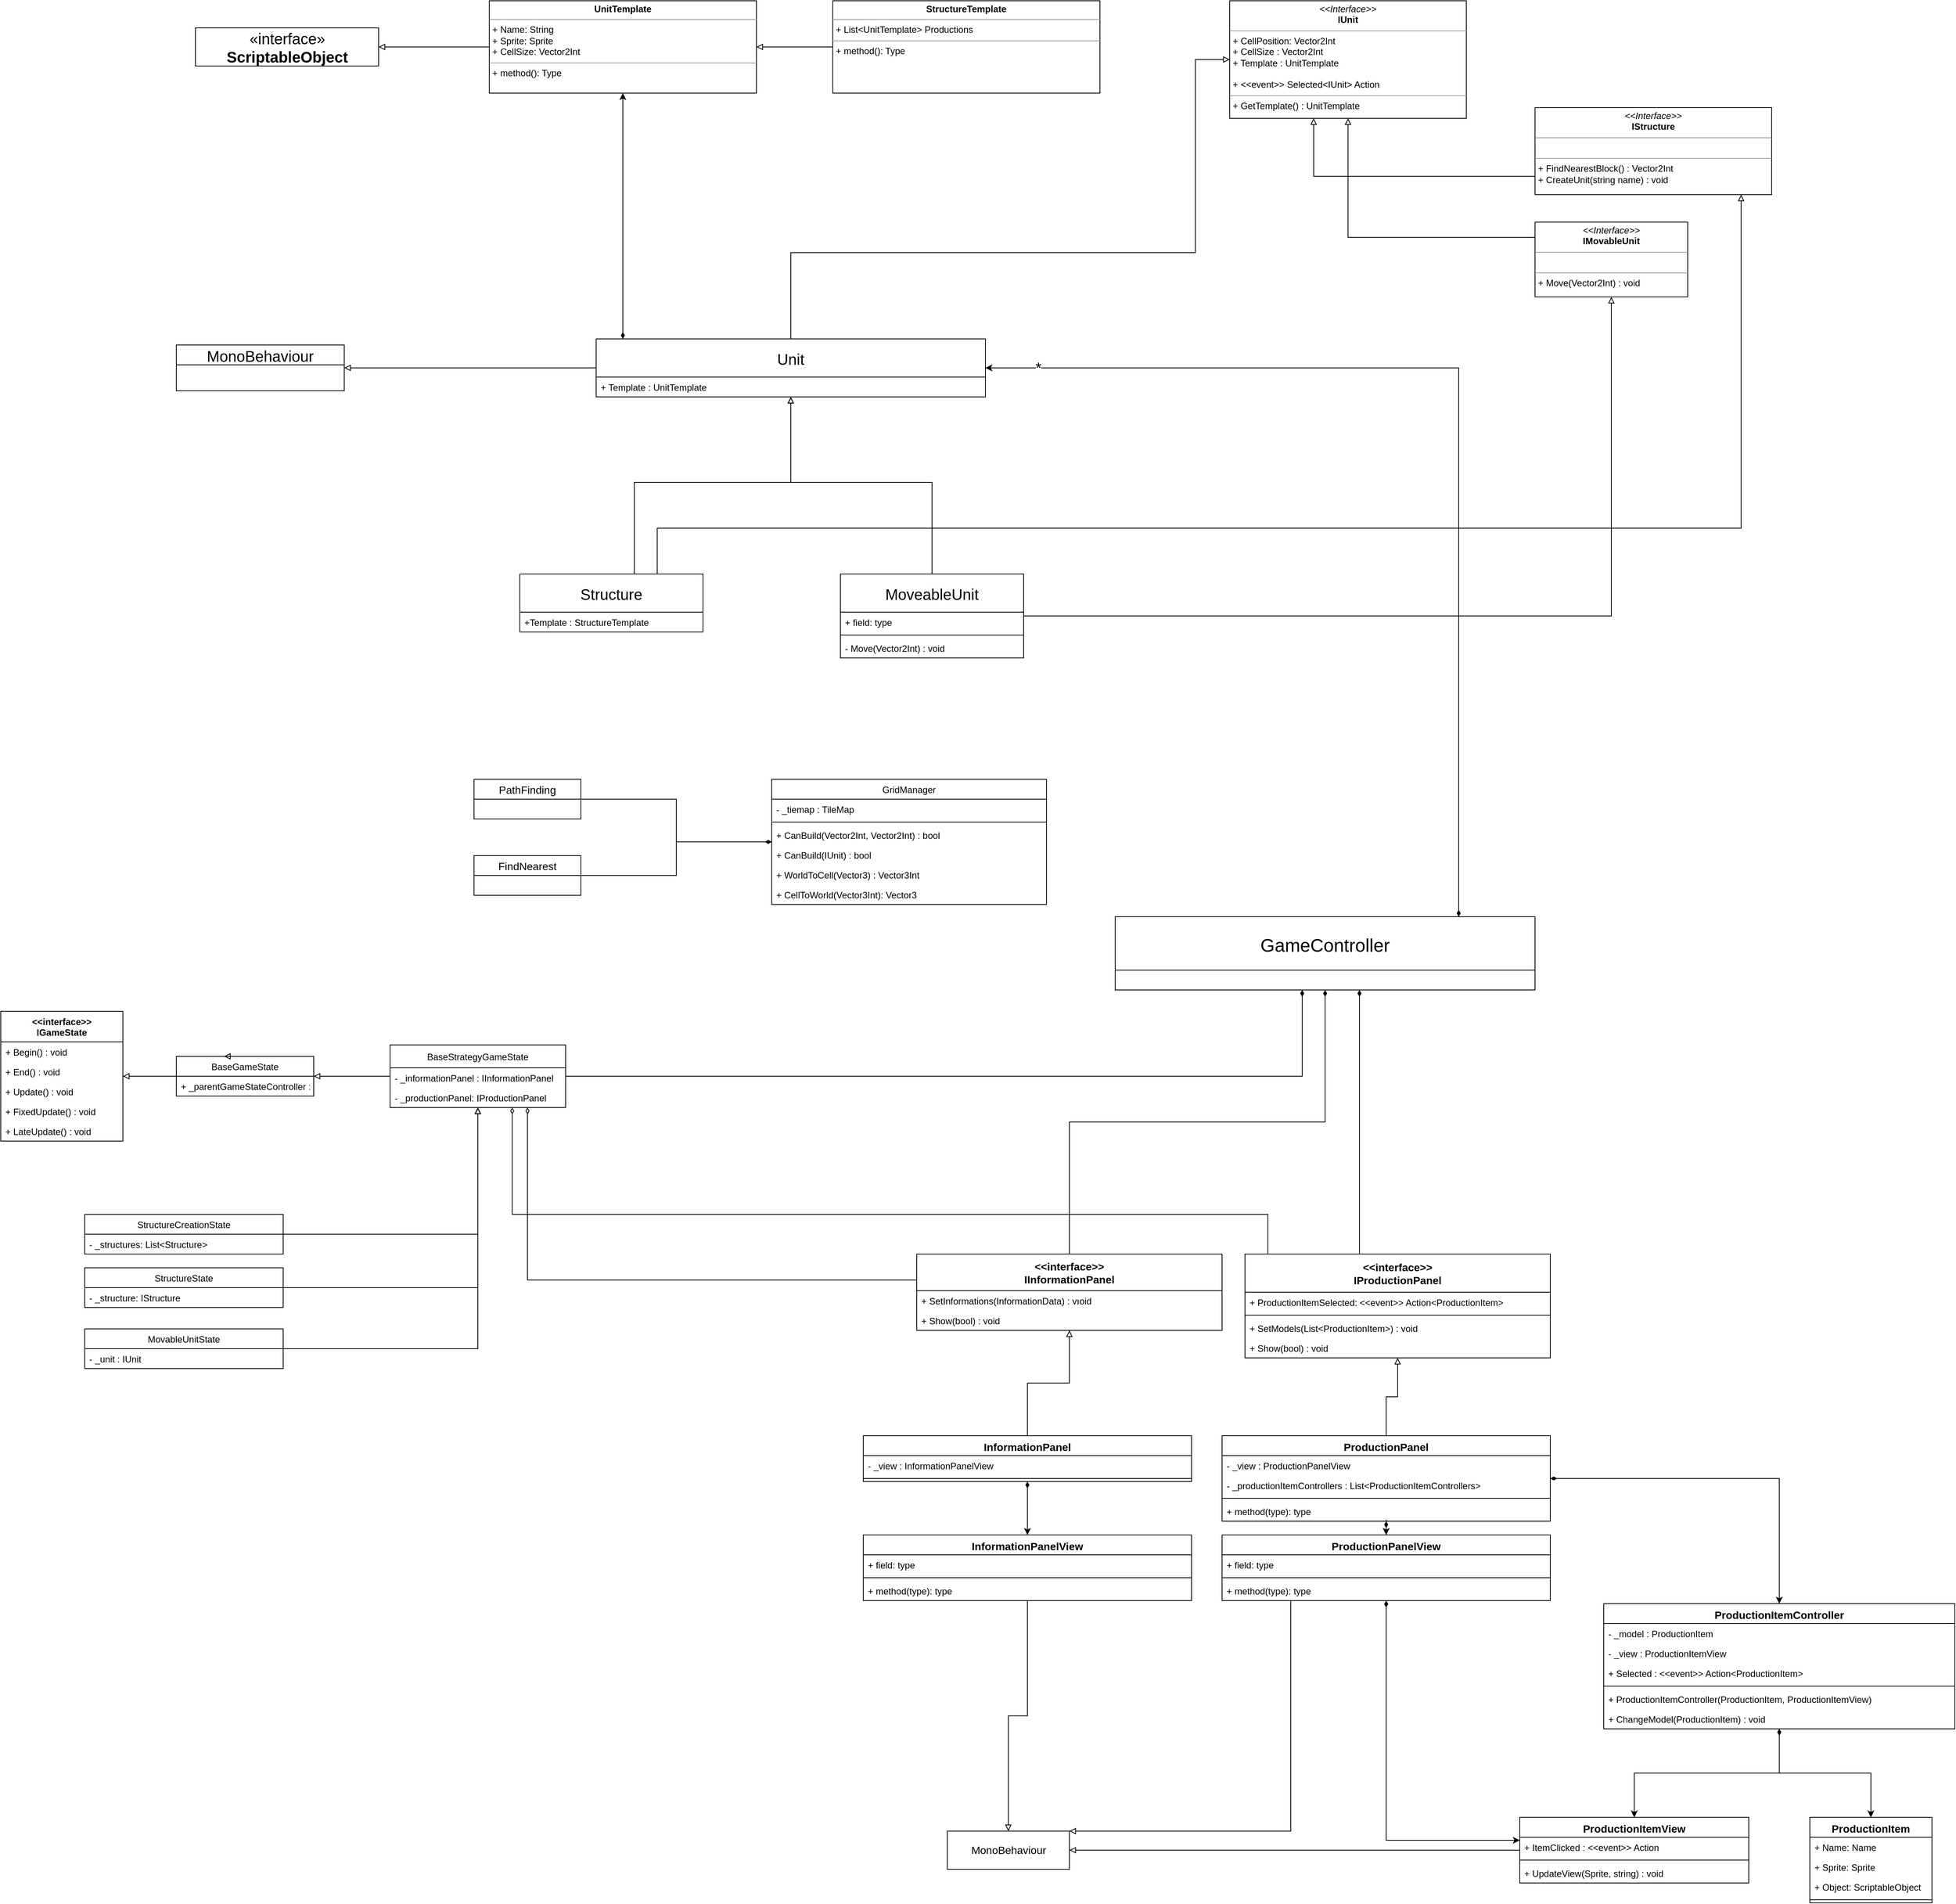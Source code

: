 <mxfile version="13.7.3" type="device"><diagram id="s1mRypGSwgQRfrhXish-" name="Page-1"><mxGraphModel dx="7110" dy="5210" grid="1" gridSize="10" guides="1" tooltips="1" connect="1" arrows="1" fold="1" page="1" pageScale="1" pageWidth="850" pageHeight="1100" math="0" shadow="0"><root><mxCell id="0"/><mxCell id="1" parent="0"/><mxCell id="xb46xOX4ThPAUKWSfI3h-79" style="edgeStyle=orthogonalEdgeStyle;rounded=0;orthogonalLoop=1;jettySize=auto;html=1;endArrow=none;endFill=0;startArrow=diamondThin;startFill=1;" parent="1" source="xb46xOX4ThPAUKWSfI3h-71" target="4BpsKmgE_bRHExJWMQhN-220" edge="1"><mxGeometry relative="1" as="geometry"><mxPoint x="1185" y="438" as="targetPoint"/></mxGeometry></mxCell><mxCell id="4BpsKmgE_bRHExJWMQhN-9" style="edgeStyle=orthogonalEdgeStyle;rounded=0;orthogonalLoop=1;jettySize=auto;html=1;endArrow=block;endFill=0;" edge="1" parent="1" source="4BpsKmgE_bRHExJWMQhN-1" target="4BpsKmgE_bRHExJWMQhN-5"><mxGeometry relative="1" as="geometry"/></mxCell><mxCell id="4BpsKmgE_bRHExJWMQhN-19" style="edgeStyle=orthogonalEdgeStyle;rounded=0;orthogonalLoop=1;jettySize=auto;html=1;endArrow=block;endFill=0;" edge="1" parent="1" source="4BpsKmgE_bRHExJWMQhN-5" target="4BpsKmgE_bRHExJWMQhN-11"><mxGeometry relative="1" as="geometry"/></mxCell><mxCell id="4BpsKmgE_bRHExJWMQhN-20" style="edgeStyle=orthogonalEdgeStyle;rounded=0;orthogonalLoop=1;jettySize=auto;html=1;exitX=0.5;exitY=0;exitDx=0;exitDy=0;entryX=0.347;entryY=0.01;entryDx=0;entryDy=0;entryPerimeter=0;endArrow=block;endFill=0;" edge="1" parent="1" source="4BpsKmgE_bRHExJWMQhN-5" target="4BpsKmgE_bRHExJWMQhN-5"><mxGeometry relative="1" as="geometry"/></mxCell><mxCell id="4BpsKmgE_bRHExJWMQhN-25" style="edgeStyle=orthogonalEdgeStyle;rounded=0;orthogonalLoop=1;jettySize=auto;html=1;endArrow=block;endFill=0;" edge="1" parent="1" source="4BpsKmgE_bRHExJWMQhN-21" target="4BpsKmgE_bRHExJWMQhN-1"><mxGeometry relative="1" as="geometry"/></mxCell><mxCell id="4BpsKmgE_bRHExJWMQhN-27" style="edgeStyle=orthogonalEdgeStyle;rounded=0;orthogonalLoop=1;jettySize=auto;html=1;endArrow=block;endFill=0;" edge="1" parent="1" source="4BpsKmgE_bRHExJWMQhN-26" target="4BpsKmgE_bRHExJWMQhN-1"><mxGeometry relative="1" as="geometry"/></mxCell><mxCell id="4BpsKmgE_bRHExJWMQhN-29" style="edgeStyle=orthogonalEdgeStyle;rounded=0;orthogonalLoop=1;jettySize=auto;html=1;endArrow=block;endFill=0;" edge="1" parent="1" source="4BpsKmgE_bRHExJWMQhN-28" target="4BpsKmgE_bRHExJWMQhN-1"><mxGeometry relative="1" as="geometry"/></mxCell><mxCell id="4BpsKmgE_bRHExJWMQhN-68" style="edgeStyle=orthogonalEdgeStyle;rounded=0;orthogonalLoop=1;jettySize=auto;html=1;startArrow=diamondThin;startFill=1;endArrow=classic;endFill=1;fontSize=20;strokeWidth=1;" edge="1" parent="1" source="4BpsKmgE_bRHExJWMQhN-64" target="4BpsKmgE_bRHExJWMQhN-98"><mxGeometry relative="1" as="geometry"><mxPoint x="2110" y="10" as="targetPoint"/><Array as="points"><mxPoint x="2110" y="-329"/></Array></mxGeometry></mxCell><mxCell id="4BpsKmgE_bRHExJWMQhN-74" value="*" style="edgeLabel;html=1;align=center;verticalAlign=middle;resizable=0;points=[];fontSize=20;" vertex="1" connectable="0" parent="4BpsKmgE_bRHExJWMQhN-68"><mxGeometry x="0.897" y="-1" relative="1" as="geometry"><mxPoint as="offset"/></mxGeometry></mxCell><mxCell id="4BpsKmgE_bRHExJWMQhN-72" style="edgeStyle=orthogonalEdgeStyle;rounded=0;orthogonalLoop=1;jettySize=auto;html=1;startArrow=diamondThin;startFill=1;endArrow=none;endFill=0;strokeWidth=1;fontSize=20;" edge="1" parent="1" source="4BpsKmgE_bRHExJWMQhN-64" target="4BpsKmgE_bRHExJWMQhN-1"><mxGeometry relative="1" as="geometry"><Array as="points"><mxPoint x="1905" y="599"/></Array></mxGeometry></mxCell><mxCell id="4BpsKmgE_bRHExJWMQhN-73" style="edgeStyle=orthogonalEdgeStyle;rounded=0;orthogonalLoop=1;jettySize=auto;html=1;startArrow=diamondThin;startFill=1;endArrow=none;endFill=0;strokeWidth=1;fontSize=20;" edge="1" parent="1" source="4BpsKmgE_bRHExJWMQhN-64" target="4BpsKmgE_bRHExJWMQhN-60"><mxGeometry relative="1" as="geometry"/></mxCell><mxCell id="4BpsKmgE_bRHExJWMQhN-106" style="edgeStyle=orthogonalEdgeStyle;rounded=0;orthogonalLoop=1;jettySize=auto;html=1;startArrow=none;startFill=0;endArrow=block;endFill=0;strokeColor=#000000;strokeWidth=1;fontSize=20;" edge="1" parent="1" source="4BpsKmgE_bRHExJWMQhN-98" target="4BpsKmgE_bRHExJWMQhN-102"><mxGeometry relative="1" as="geometry"/></mxCell><mxCell id="4BpsKmgE_bRHExJWMQhN-107" style="edgeStyle=orthogonalEdgeStyle;rounded=0;orthogonalLoop=1;jettySize=auto;html=1;startArrow=none;startFill=0;endArrow=block;endFill=0;strokeColor=#000000;strokeWidth=1;fontSize=20;" edge="1" parent="1" source="4BpsKmgE_bRHExJWMQhN-98" target="4BpsKmgE_bRHExJWMQhN-127"><mxGeometry relative="1" as="geometry"><Array as="points"><mxPoint x="1235" y="-480"/><mxPoint x="1765" y="-480"/></Array></mxGeometry></mxCell><mxCell id="4BpsKmgE_bRHExJWMQhN-147" style="edgeStyle=orthogonalEdgeStyle;rounded=0;orthogonalLoop=1;jettySize=auto;html=1;startArrow=diamondThin;startFill=1;endArrow=classic;endFill=1;strokeColor=#000000;strokeWidth=1;fontSize=20;" edge="1" parent="1" source="4BpsKmgE_bRHExJWMQhN-98" target="4BpsKmgE_bRHExJWMQhN-142"><mxGeometry relative="1" as="geometry"><Array as="points"><mxPoint x="1015" y="-469"/><mxPoint x="1015" y="-469"/></Array></mxGeometry></mxCell><mxCell id="4BpsKmgE_bRHExJWMQhN-110" style="edgeStyle=orthogonalEdgeStyle;rounded=0;orthogonalLoop=1;jettySize=auto;html=1;startArrow=none;startFill=0;endArrow=block;endFill=0;strokeColor=#000000;strokeWidth=1;fontSize=20;" edge="1" parent="1" source="4BpsKmgE_bRHExJWMQhN-108" target="4BpsKmgE_bRHExJWMQhN-98"><mxGeometry relative="1" as="geometry"><Array as="points"><mxPoint x="1030" y="-179"/><mxPoint x="1235" y="-179"/></Array></mxGeometry></mxCell><mxCell id="4BpsKmgE_bRHExJWMQhN-117" style="edgeStyle=orthogonalEdgeStyle;rounded=0;orthogonalLoop=1;jettySize=auto;html=1;startArrow=none;startFill=0;endArrow=block;endFill=0;strokeColor=#000000;strokeWidth=1;fontSize=20;" edge="1" parent="1" source="4BpsKmgE_bRHExJWMQhN-115" target="4BpsKmgE_bRHExJWMQhN-98"><mxGeometry relative="1" as="geometry"><mxPoint x="1490" y="-199" as="sourcePoint"/><Array as="points"><mxPoint x="1420" y="-179"/><mxPoint x="1235" y="-179"/></Array></mxGeometry></mxCell><mxCell id="4BpsKmgE_bRHExJWMQhN-156" style="edgeStyle=orthogonalEdgeStyle;rounded=0;orthogonalLoop=1;jettySize=auto;html=1;startArrow=none;startFill=0;endArrow=block;endFill=0;strokeColor=#000000;strokeWidth=1;fontSize=20;" edge="1" parent="1" source="4BpsKmgE_bRHExJWMQhN-108" target="4BpsKmgE_bRHExJWMQhN-154"><mxGeometry relative="1" as="geometry"><Array as="points"><mxPoint x="1060" y="-119"/><mxPoint x="2480" y="-119"/></Array></mxGeometry></mxCell><mxCell id="4BpsKmgE_bRHExJWMQhN-159" style="edgeStyle=orthogonalEdgeStyle;rounded=0;orthogonalLoop=1;jettySize=auto;html=1;startArrow=none;startFill=0;endArrow=block;endFill=0;strokeColor=#000000;strokeWidth=1;fontSize=20;" edge="1" parent="1" source="4BpsKmgE_bRHExJWMQhN-115" target="4BpsKmgE_bRHExJWMQhN-134"><mxGeometry relative="1" as="geometry"/></mxCell><mxCell id="4BpsKmgE_bRHExJWMQhN-127" value="&lt;p style=&quot;margin: 0px ; margin-top: 4px ; text-align: center&quot;&gt;&lt;i&gt;&amp;lt;&amp;lt;Interface&amp;gt;&amp;gt;&lt;/i&gt;&lt;br&gt;&lt;b&gt;IUnit&lt;/b&gt;&lt;/p&gt;&lt;hr size=&quot;1&quot;&gt;&lt;p style=&quot;margin: 0px ; margin-left: 4px&quot;&gt;+ CellPosition: Vector2Int&lt;br&gt;+ CellSize : Vector2Int&lt;/p&gt;&lt;p style=&quot;margin: 0px ; margin-left: 4px&quot;&gt;+ Template : UnitTemplate&lt;/p&gt;&lt;p style=&quot;margin: 0px ; margin-left: 4px&quot;&gt;&lt;br&gt;&lt;/p&gt;&lt;p style=&quot;margin: 0px ; margin-left: 4px&quot;&gt;+ &amp;lt;&amp;lt;event&amp;gt;&amp;gt; Selected&amp;lt;IUnit&amp;gt; Action&lt;/p&gt;&lt;hr size=&quot;1&quot;&gt;&lt;p style=&quot;margin: 0px ; margin-left: 4px&quot;&gt;+ GetTemplate() : UnitTemplate&lt;/p&gt;" style="verticalAlign=top;align=left;overflow=fill;fontSize=12;fontFamily=Helvetica;html=1;" vertex="1" parent="1"><mxGeometry x="1810" y="-810" width="310" height="154" as="geometry"/></mxCell><mxCell id="4BpsKmgE_bRHExJWMQhN-158" style="edgeStyle=orthogonalEdgeStyle;rounded=0;orthogonalLoop=1;jettySize=auto;html=1;startArrow=none;startFill=0;endArrow=block;endFill=0;strokeColor=#000000;strokeWidth=1;fontSize=20;" edge="1" parent="1" source="4BpsKmgE_bRHExJWMQhN-134" target="4BpsKmgE_bRHExJWMQhN-127"><mxGeometry relative="1" as="geometry"><Array as="points"><mxPoint x="2310" y="-500"/><mxPoint x="1965" y="-500"/></Array></mxGeometry></mxCell><mxCell id="4BpsKmgE_bRHExJWMQhN-134" value="&lt;p style=&quot;margin: 0px ; margin-top: 4px ; text-align: center&quot;&gt;&lt;i&gt;&amp;lt;&amp;lt;Interface&amp;gt;&amp;gt;&lt;/i&gt;&lt;br&gt;&lt;b&gt;IMovableUnit&lt;/b&gt;&lt;/p&gt;&lt;hr size=&quot;1&quot;&gt;&lt;p style=&quot;margin: 0px ; margin-left: 4px&quot;&gt;&lt;br&gt;&lt;/p&gt;&lt;hr size=&quot;1&quot;&gt;&lt;p style=&quot;margin: 0px ; margin-left: 4px&quot;&gt;+ Move(Vector2Int) : void&lt;/p&gt;" style="verticalAlign=top;align=left;overflow=fill;fontSize=12;fontFamily=Helvetica;html=1;" vertex="1" parent="1"><mxGeometry x="2210" y="-520" width="200" height="98" as="geometry"/></mxCell><mxCell id="4BpsKmgE_bRHExJWMQhN-144" style="edgeStyle=orthogonalEdgeStyle;rounded=0;orthogonalLoop=1;jettySize=auto;html=1;startArrow=none;startFill=0;endArrow=block;endFill=0;strokeColor=#000000;strokeWidth=1;fontSize=20;" edge="1" parent="1" source="4BpsKmgE_bRHExJWMQhN-142" target="4BpsKmgE_bRHExJWMQhN-143"><mxGeometry relative="1" as="geometry"/></mxCell><mxCell id="4BpsKmgE_bRHExJWMQhN-142" value="&lt;p style=&quot;margin: 0px ; margin-top: 4px ; text-align: center&quot;&gt;&lt;b&gt;UnitTemplate&lt;/b&gt;&lt;/p&gt;&lt;hr size=&quot;1&quot;&gt;&lt;p style=&quot;margin: 0px ; margin-left: 4px&quot;&gt;+ Name: String&lt;/p&gt;&lt;p style=&quot;margin: 0px ; margin-left: 4px&quot;&gt;+ Sprite: Sprite&lt;/p&gt;&lt;p style=&quot;margin: 0px ; margin-left: 4px&quot;&gt;+ CellSize: Vector2Int&lt;/p&gt;&lt;hr size=&quot;1&quot;&gt;&lt;p style=&quot;margin: 0px ; margin-left: 4px&quot;&gt;+ method(): Type&lt;/p&gt;" style="verticalAlign=top;align=left;overflow=fill;fontSize=12;fontFamily=Helvetica;html=1;" vertex="1" parent="1"><mxGeometry x="840" y="-810" width="350" height="121" as="geometry"/></mxCell><mxCell id="4BpsKmgE_bRHExJWMQhN-143" value="«interface»&lt;br&gt;&lt;b&gt;ScriptableObject&lt;/b&gt;" style="html=1;fontSize=20;" vertex="1" parent="1"><mxGeometry x="455" y="-774.5" width="240" height="50" as="geometry"/></mxCell><mxCell id="4BpsKmgE_bRHExJWMQhN-146" style="edgeStyle=orthogonalEdgeStyle;rounded=0;orthogonalLoop=1;jettySize=auto;html=1;startArrow=none;startFill=0;endArrow=block;endFill=0;strokeColor=#000000;strokeWidth=1;fontSize=20;" edge="1" parent="1" source="4BpsKmgE_bRHExJWMQhN-145" target="4BpsKmgE_bRHExJWMQhN-142"><mxGeometry relative="1" as="geometry"/></mxCell><mxCell id="4BpsKmgE_bRHExJWMQhN-145" value="&lt;p style=&quot;margin: 0px ; margin-top: 4px ; text-align: center&quot;&gt;&lt;b&gt;StructureTemplate&lt;/b&gt;&lt;/p&gt;&lt;hr size=&quot;1&quot;&gt;&lt;p style=&quot;margin: 0px ; margin-left: 4px&quot;&gt;+ List&amp;lt;UnitTemplate&amp;gt; Productions&lt;br&gt;&lt;/p&gt;&lt;hr size=&quot;1&quot;&gt;&lt;p style=&quot;margin: 0px ; margin-left: 4px&quot;&gt;+ method(): Type&lt;/p&gt;" style="verticalAlign=top;align=left;overflow=fill;fontSize=12;fontFamily=Helvetica;html=1;" vertex="1" parent="1"><mxGeometry x="1290" y="-810" width="350" height="121" as="geometry"/></mxCell><mxCell id="4BpsKmgE_bRHExJWMQhN-151" style="edgeStyle=orthogonalEdgeStyle;rounded=0;orthogonalLoop=1;jettySize=auto;html=1;startArrow=diamondThin;startFill=1;endArrow=none;endFill=0;strokeWidth=1;fontSize=20;" edge="1" parent="1" source="4BpsKmgE_bRHExJWMQhN-64" target="4BpsKmgE_bRHExJWMQhN-149"><mxGeometry relative="1" as="geometry"><mxPoint x="1945" y="496.0" as="sourcePoint"/><mxPoint x="1945" y="850" as="targetPoint"/><Array as="points"><mxPoint x="1980" y="600"/><mxPoint x="1980" y="600"/></Array></mxGeometry></mxCell><mxCell id="4BpsKmgE_bRHExJWMQhN-152" style="edgeStyle=orthogonalEdgeStyle;rounded=0;orthogonalLoop=1;jettySize=auto;html=1;startArrow=diamondThin;startFill=0;endArrow=none;endFill=0;strokeWidth=1;fontSize=20;" edge="1" parent="1" source="4BpsKmgE_bRHExJWMQhN-1" target="4BpsKmgE_bRHExJWMQhN-60"><mxGeometry relative="1" as="geometry"><mxPoint x="1955" y="506.0" as="sourcePoint"/><mxPoint x="1955" y="860" as="targetPoint"/><Array as="points"><mxPoint x="890" y="866"/></Array></mxGeometry></mxCell><mxCell id="4BpsKmgE_bRHExJWMQhN-153" style="edgeStyle=orthogonalEdgeStyle;rounded=0;orthogonalLoop=1;jettySize=auto;html=1;startArrow=diamondThin;startFill=0;endArrow=none;endFill=0;strokeWidth=1;fontSize=20;" edge="1" parent="1" source="4BpsKmgE_bRHExJWMQhN-1" target="4BpsKmgE_bRHExJWMQhN-149"><mxGeometry relative="1" as="geometry"><mxPoint x="870" y="650" as="sourcePoint"/><mxPoint x="1745" y="876" as="targetPoint"/><Array as="points"><mxPoint x="870" y="780"/><mxPoint x="1860" y="780"/></Array></mxGeometry></mxCell><mxCell id="4BpsKmgE_bRHExJWMQhN-157" value="" style="edgeStyle=orthogonalEdgeStyle;rounded=0;orthogonalLoop=1;jettySize=auto;html=1;startArrow=none;startFill=0;endArrow=block;endFill=0;strokeColor=#000000;strokeWidth=1;fontSize=20;" edge="1" parent="1" source="4BpsKmgE_bRHExJWMQhN-154" target="4BpsKmgE_bRHExJWMQhN-127"><mxGeometry relative="1" as="geometry"><Array as="points"><mxPoint x="1920" y="-580"/></Array></mxGeometry></mxCell><mxCell id="4BpsKmgE_bRHExJWMQhN-154" value="&lt;p style=&quot;margin: 0px ; margin-top: 4px ; text-align: center&quot;&gt;&lt;i&gt;&amp;lt;&amp;lt;Interface&amp;gt;&amp;gt;&lt;/i&gt;&lt;br&gt;&lt;b&gt;IStructure&lt;/b&gt;&lt;/p&gt;&lt;hr size=&quot;1&quot;&gt;&lt;p style=&quot;margin: 0px ; margin-left: 4px&quot;&gt;&lt;br&gt;&lt;/p&gt;&lt;hr size=&quot;1&quot;&gt;&lt;p style=&quot;margin: 0px ; margin-left: 4px&quot;&gt;+ FindNearestBlock() : Vector2Int&lt;/p&gt;&lt;p style=&quot;margin: 0px ; margin-left: 4px&quot;&gt;+ CreateUnit(string name) : void&lt;/p&gt;" style="verticalAlign=top;align=left;overflow=fill;fontSize=12;fontFamily=Helvetica;html=1;" vertex="1" parent="1"><mxGeometry x="2210" y="-670" width="310" height="114" as="geometry"/></mxCell><mxCell id="4BpsKmgE_bRHExJWMQhN-168" style="edgeStyle=orthogonalEdgeStyle;rounded=0;orthogonalLoop=1;jettySize=auto;html=1;startArrow=none;startFill=0;endArrow=block;endFill=0;strokeColor=#000000;strokeWidth=1;fontSize=14;" edge="1" parent="1" source="4BpsKmgE_bRHExJWMQhN-160" target="4BpsKmgE_bRHExJWMQhN-60"><mxGeometry relative="1" as="geometry"/></mxCell><mxCell id="4BpsKmgE_bRHExJWMQhN-208" style="edgeStyle=orthogonalEdgeStyle;rounded=0;orthogonalLoop=1;jettySize=auto;html=1;startArrow=none;startFill=0;endArrow=block;endFill=0;strokeColor=#000000;strokeWidth=1;fontSize=14;" edge="1" parent="1" source="4BpsKmgE_bRHExJWMQhN-164" target="4BpsKmgE_bRHExJWMQhN-207"><mxGeometry relative="1" as="geometry"/></mxCell><mxCell id="4BpsKmgE_bRHExJWMQhN-205" style="edgeStyle=orthogonalEdgeStyle;rounded=0;orthogonalLoop=1;jettySize=auto;html=1;startArrow=diamondThin;startFill=1;endArrow=classic;endFill=1;strokeColor=#000000;strokeWidth=1;fontSize=14;" edge="1" parent="1" source="4BpsKmgE_bRHExJWMQhN-160" target="4BpsKmgE_bRHExJWMQhN-164"><mxGeometry relative="1" as="geometry"/></mxCell><mxCell id="4BpsKmgE_bRHExJWMQhN-202" style="edgeStyle=orthogonalEdgeStyle;rounded=0;orthogonalLoop=1;jettySize=auto;html=1;startArrow=diamondThin;startFill=1;endArrow=classic;endFill=1;strokeColor=#000000;strokeWidth=1;fontSize=14;" edge="1" parent="1" source="4BpsKmgE_bRHExJWMQhN-169" target="4BpsKmgE_bRHExJWMQhN-185"><mxGeometry relative="1" as="geometry"><Array as="points"><mxPoint x="2015" y="1600"/></Array></mxGeometry></mxCell><mxCell id="4BpsKmgE_bRHExJWMQhN-209" style="edgeStyle=orthogonalEdgeStyle;rounded=0;orthogonalLoop=1;jettySize=auto;html=1;startArrow=none;startFill=0;endArrow=block;endFill=0;strokeColor=#000000;strokeWidth=1;fontSize=14;" edge="1" parent="1" source="4BpsKmgE_bRHExJWMQhN-169" target="4BpsKmgE_bRHExJWMQhN-207"><mxGeometry relative="1" as="geometry"><Array as="points"><mxPoint x="1890" y="1588"/></Array></mxGeometry></mxCell><mxCell id="4BpsKmgE_bRHExJWMQhN-201" style="edgeStyle=orthogonalEdgeStyle;rounded=0;orthogonalLoop=1;jettySize=auto;html=1;startArrow=diamondThin;startFill=1;endArrow=classic;endFill=1;strokeColor=#000000;strokeWidth=1;fontSize=14;" edge="1" parent="1" source="4BpsKmgE_bRHExJWMQhN-173" target="4BpsKmgE_bRHExJWMQhN-189"><mxGeometry relative="1" as="geometry"/></mxCell><mxCell id="4BpsKmgE_bRHExJWMQhN-204" style="edgeStyle=orthogonalEdgeStyle;rounded=0;orthogonalLoop=1;jettySize=auto;html=1;startArrow=diamondThin;startFill=1;endArrow=classic;endFill=1;strokeColor=#000000;strokeWidth=1;fontSize=14;" edge="1" parent="1" source="4BpsKmgE_bRHExJWMQhN-173" target="4BpsKmgE_bRHExJWMQhN-169"><mxGeometry relative="1" as="geometry"/></mxCell><mxCell id="4BpsKmgE_bRHExJWMQhN-211" style="edgeStyle=orthogonalEdgeStyle;rounded=0;orthogonalLoop=1;jettySize=auto;html=1;startArrow=none;startFill=0;endArrow=block;endFill=0;strokeColor=#000000;strokeWidth=1;fontSize=14;" edge="1" parent="1" source="4BpsKmgE_bRHExJWMQhN-173" target="4BpsKmgE_bRHExJWMQhN-149"><mxGeometry relative="1" as="geometry"/></mxCell><mxCell id="4BpsKmgE_bRHExJWMQhN-199" style="edgeStyle=orthogonalEdgeStyle;rounded=0;orthogonalLoop=1;jettySize=auto;html=1;startArrow=diamondThin;startFill=1;endArrow=classic;endFill=1;strokeColor=#000000;strokeWidth=1;fontSize=14;" edge="1" parent="1" source="4BpsKmgE_bRHExJWMQhN-189" target="4BpsKmgE_bRHExJWMQhN-185"><mxGeometry relative="1" as="geometry"/></mxCell><mxCell id="4BpsKmgE_bRHExJWMQhN-200" style="edgeStyle=orthogonalEdgeStyle;rounded=0;orthogonalLoop=1;jettySize=auto;html=1;startArrow=diamondThin;startFill=1;endArrow=classic;endFill=1;strokeColor=#000000;strokeWidth=1;fontSize=14;" edge="1" parent="1" source="4BpsKmgE_bRHExJWMQhN-189" target="4BpsKmgE_bRHExJWMQhN-181"><mxGeometry relative="1" as="geometry"/></mxCell><mxCell id="4BpsKmgE_bRHExJWMQhN-210" style="edgeStyle=orthogonalEdgeStyle;rounded=0;orthogonalLoop=1;jettySize=auto;html=1;startArrow=none;startFill=0;endArrow=block;endFill=0;strokeColor=#000000;strokeWidth=1;fontSize=14;" edge="1" parent="1" source="4BpsKmgE_bRHExJWMQhN-185" target="4BpsKmgE_bRHExJWMQhN-207"><mxGeometry relative="1" as="geometry"/></mxCell><mxCell id="4BpsKmgE_bRHExJWMQhN-207" value="MonoBehaviour" style="html=1;fontSize=14;" vertex="1" parent="1"><mxGeometry x="1440" y="1588" width="160" height="50" as="geometry"/></mxCell><mxCell id="4BpsKmgE_bRHExJWMQhN-11" value="&lt;&lt;interface&gt;&gt;&#10;IGameState" style="swimlane;fontStyle=1;align=center;verticalAlign=top;childLayout=stackLayout;horizontal=1;startSize=40;horizontalStack=0;resizeParent=1;resizeParentMax=0;resizeLast=0;collapsible=1;marginBottom=0;" vertex="1" parent="1"><mxGeometry x="200" y="514" width="160" height="170" as="geometry"/></mxCell><mxCell id="4BpsKmgE_bRHExJWMQhN-14" value="+ Begin() : void" style="text;strokeColor=none;fillColor=none;align=left;verticalAlign=top;spacingLeft=4;spacingRight=4;overflow=hidden;rotatable=0;points=[[0,0.5],[1,0.5]];portConstraint=eastwest;" vertex="1" parent="4BpsKmgE_bRHExJWMQhN-11"><mxGeometry y="40" width="160" height="26" as="geometry"/></mxCell><mxCell id="4BpsKmgE_bRHExJWMQhN-15" value="+ End() : void" style="text;strokeColor=none;fillColor=none;align=left;verticalAlign=top;spacingLeft=4;spacingRight=4;overflow=hidden;rotatable=0;points=[[0,0.5],[1,0.5]];portConstraint=eastwest;" vertex="1" parent="4BpsKmgE_bRHExJWMQhN-11"><mxGeometry y="66" width="160" height="26" as="geometry"/></mxCell><mxCell id="4BpsKmgE_bRHExJWMQhN-16" value="+ Update() : void" style="text;strokeColor=none;fillColor=none;align=left;verticalAlign=top;spacingLeft=4;spacingRight=4;overflow=hidden;rotatable=0;points=[[0,0.5],[1,0.5]];portConstraint=eastwest;" vertex="1" parent="4BpsKmgE_bRHExJWMQhN-11"><mxGeometry y="92" width="160" height="26" as="geometry"/></mxCell><mxCell id="4BpsKmgE_bRHExJWMQhN-17" value="+ FixedUpdate() : void" style="text;strokeColor=none;fillColor=none;align=left;verticalAlign=top;spacingLeft=4;spacingRight=4;overflow=hidden;rotatable=0;points=[[0,0.5],[1,0.5]];portConstraint=eastwest;" vertex="1" parent="4BpsKmgE_bRHExJWMQhN-11"><mxGeometry y="118" width="160" height="26" as="geometry"/></mxCell><mxCell id="4BpsKmgE_bRHExJWMQhN-18" value="+ LateUpdate() : void" style="text;strokeColor=none;fillColor=none;align=left;verticalAlign=top;spacingLeft=4;spacingRight=4;overflow=hidden;rotatable=0;points=[[0,0.5],[1,0.5]];portConstraint=eastwest;" vertex="1" parent="4BpsKmgE_bRHExJWMQhN-11"><mxGeometry y="144" width="160" height="26" as="geometry"/></mxCell><mxCell id="4BpsKmgE_bRHExJWMQhN-5" value="BaseGameState" style="swimlane;fontStyle=0;childLayout=stackLayout;horizontal=1;startSize=26;fillColor=none;horizontalStack=0;resizeParent=1;resizeParentMax=0;resizeLast=0;collapsible=1;marginBottom=0;" vertex="1" parent="1"><mxGeometry x="430" y="573" width="180" height="52" as="geometry"/></mxCell><mxCell id="4BpsKmgE_bRHExJWMQhN-8" value="+ _parentGameStateController : IGameStateController" style="text;strokeColor=none;fillColor=none;align=left;verticalAlign=top;spacingLeft=4;spacingRight=4;overflow=hidden;rotatable=0;points=[[0,0.5],[1,0.5]];portConstraint=eastwest;" vertex="1" parent="4BpsKmgE_bRHExJWMQhN-5"><mxGeometry y="26" width="180" height="26" as="geometry"/></mxCell><mxCell id="4BpsKmgE_bRHExJWMQhN-1" value="BaseStrategyGameState" style="swimlane;fontStyle=0;childLayout=stackLayout;horizontal=1;startSize=30;fillColor=none;horizontalStack=0;resizeParent=1;resizeParentMax=0;resizeLast=0;collapsible=1;marginBottom=0;" vertex="1" parent="1"><mxGeometry x="710" y="558" width="230" height="82" as="geometry"/></mxCell><mxCell id="4BpsKmgE_bRHExJWMQhN-2" value="- _informationPanel : IInformationPanel" style="text;strokeColor=none;fillColor=none;align=left;verticalAlign=top;spacingLeft=4;spacingRight=4;overflow=hidden;rotatable=0;points=[[0,0.5],[1,0.5]];portConstraint=eastwest;" vertex="1" parent="4BpsKmgE_bRHExJWMQhN-1"><mxGeometry y="30" width="230" height="26" as="geometry"/></mxCell><mxCell id="4BpsKmgE_bRHExJWMQhN-3" value="- _productionPanel: IProductionPanel" style="text;strokeColor=none;fillColor=none;align=left;verticalAlign=top;spacingLeft=4;spacingRight=4;overflow=hidden;rotatable=0;points=[[0,0.5],[1,0.5]];portConstraint=eastwest;" vertex="1" parent="4BpsKmgE_bRHExJWMQhN-1"><mxGeometry y="56" width="230" height="26" as="geometry"/></mxCell><mxCell id="4BpsKmgE_bRHExJWMQhN-21" value="StructureCreationState" style="swimlane;fontStyle=0;childLayout=stackLayout;horizontal=1;startSize=26;fillColor=none;horizontalStack=0;resizeParent=1;resizeParentMax=0;resizeLast=0;collapsible=1;marginBottom=0;" vertex="1" parent="1"><mxGeometry x="310" y="780" width="260" height="52" as="geometry"/></mxCell><mxCell id="4BpsKmgE_bRHExJWMQhN-30" value="- _structures: List&lt;Structure&gt; " style="text;strokeColor=none;fillColor=none;align=left;verticalAlign=top;spacingLeft=4;spacingRight=4;overflow=hidden;rotatable=0;points=[[0,0.5],[1,0.5]];portConstraint=eastwest;" vertex="1" parent="4BpsKmgE_bRHExJWMQhN-21"><mxGeometry y="26" width="260" height="26" as="geometry"/></mxCell><mxCell id="4BpsKmgE_bRHExJWMQhN-26" value="StructureState" style="swimlane;fontStyle=0;childLayout=stackLayout;horizontal=1;startSize=26;fillColor=none;horizontalStack=0;resizeParent=1;resizeParentMax=0;resizeLast=0;collapsible=1;marginBottom=0;" vertex="1" parent="1"><mxGeometry x="310" y="850" width="260" height="52" as="geometry"/></mxCell><mxCell id="4BpsKmgE_bRHExJWMQhN-31" value="- _structure: IStructure" style="text;strokeColor=none;fillColor=none;align=left;verticalAlign=top;spacingLeft=4;spacingRight=4;overflow=hidden;rotatable=0;points=[[0,0.5],[1,0.5]];portConstraint=eastwest;" vertex="1" parent="4BpsKmgE_bRHExJWMQhN-26"><mxGeometry y="26" width="260" height="26" as="geometry"/></mxCell><mxCell id="4BpsKmgE_bRHExJWMQhN-28" value="MovableUnitState" style="swimlane;fontStyle=0;childLayout=stackLayout;horizontal=1;startSize=26;fillColor=none;horizontalStack=0;resizeParent=1;resizeParentMax=0;resizeLast=0;collapsible=1;marginBottom=0;" vertex="1" parent="1"><mxGeometry x="310" y="930" width="260" height="52" as="geometry"/></mxCell><mxCell id="4BpsKmgE_bRHExJWMQhN-219" value="- _unit : IUnit" style="text;strokeColor=none;fillColor=none;align=left;verticalAlign=top;spacingLeft=4;spacingRight=4;overflow=hidden;rotatable=0;points=[[0,0.5],[1,0.5]];portConstraint=eastwest;" vertex="1" parent="4BpsKmgE_bRHExJWMQhN-28"><mxGeometry y="26" width="260" height="26" as="geometry"/></mxCell><mxCell id="4BpsKmgE_bRHExJWMQhN-64" value="GameController" style="swimlane;fontStyle=0;childLayout=stackLayout;horizontal=1;startSize=70;fillColor=none;horizontalStack=0;resizeParent=1;resizeParentMax=0;resizeLast=0;collapsible=1;marginBottom=0;fontSize=24;" vertex="1" parent="1"><mxGeometry x="1660" y="390" width="550" height="96" as="geometry"/></mxCell><mxCell id="4BpsKmgE_bRHExJWMQhN-60" value="&lt;&lt;interface&gt;&gt;&#10;IInformationPanel" style="swimlane;fontStyle=1;childLayout=stackLayout;horizontal=1;startSize=48;fillColor=none;horizontalStack=0;resizeParent=1;resizeParentMax=0;resizeLast=0;collapsible=1;marginBottom=0;fontSize=14;" vertex="1" parent="1"><mxGeometry x="1400" y="832" width="400" height="100" as="geometry"/></mxCell><mxCell id="4BpsKmgE_bRHExJWMQhN-63" value="+ SetInformations(InformationData) : vıoid" style="text;strokeColor=none;fillColor=none;align=left;verticalAlign=top;spacingLeft=4;spacingRight=4;overflow=hidden;rotatable=0;points=[[0,0.5],[1,0.5]];portConstraint=eastwest;" vertex="1" parent="4BpsKmgE_bRHExJWMQhN-60"><mxGeometry y="48" width="400" height="26" as="geometry"/></mxCell><mxCell id="4BpsKmgE_bRHExJWMQhN-215" value="+ Show(bool) : void" style="text;strokeColor=none;fillColor=none;align=left;verticalAlign=top;spacingLeft=4;spacingRight=4;overflow=hidden;rotatable=0;points=[[0,0.5],[1,0.5]];portConstraint=eastwest;" vertex="1" parent="4BpsKmgE_bRHExJWMQhN-60"><mxGeometry y="74" width="400" height="26" as="geometry"/></mxCell><mxCell id="4BpsKmgE_bRHExJWMQhN-164" value="InformationPanelView" style="swimlane;fontStyle=1;align=center;verticalAlign=top;childLayout=stackLayout;horizontal=1;startSize=26;horizontalStack=0;resizeParent=1;resizeParentMax=0;resizeLast=0;collapsible=1;marginBottom=0;fontSize=14;" vertex="1" parent="1"><mxGeometry x="1330" y="1200" width="430" height="86" as="geometry"/></mxCell><mxCell id="4BpsKmgE_bRHExJWMQhN-165" value="+ field: type" style="text;strokeColor=none;fillColor=none;align=left;verticalAlign=top;spacingLeft=4;spacingRight=4;overflow=hidden;rotatable=0;points=[[0,0.5],[1,0.5]];portConstraint=eastwest;" vertex="1" parent="4BpsKmgE_bRHExJWMQhN-164"><mxGeometry y="26" width="430" height="26" as="geometry"/></mxCell><mxCell id="4BpsKmgE_bRHExJWMQhN-166" value="" style="line;strokeWidth=1;fillColor=none;align=left;verticalAlign=middle;spacingTop=-1;spacingLeft=3;spacingRight=3;rotatable=0;labelPosition=right;points=[];portConstraint=eastwest;" vertex="1" parent="4BpsKmgE_bRHExJWMQhN-164"><mxGeometry y="52" width="430" height="8" as="geometry"/></mxCell><mxCell id="4BpsKmgE_bRHExJWMQhN-167" value="+ method(type): type" style="text;strokeColor=none;fillColor=none;align=left;verticalAlign=top;spacingLeft=4;spacingRight=4;overflow=hidden;rotatable=0;points=[[0,0.5],[1,0.5]];portConstraint=eastwest;" vertex="1" parent="4BpsKmgE_bRHExJWMQhN-164"><mxGeometry y="60" width="430" height="26" as="geometry"/></mxCell><mxCell id="4BpsKmgE_bRHExJWMQhN-160" value="InformationPanel" style="swimlane;fontStyle=1;align=center;verticalAlign=top;childLayout=stackLayout;horizontal=1;startSize=26;horizontalStack=0;resizeParent=1;resizeParentMax=0;resizeLast=0;collapsible=1;marginBottom=0;fontSize=14;" vertex="1" parent="1"><mxGeometry x="1330" y="1070" width="430" height="60" as="geometry"/></mxCell><mxCell id="4BpsKmgE_bRHExJWMQhN-161" value="- _view : InformationPanelView" style="text;strokeColor=none;fillColor=none;align=left;verticalAlign=top;spacingLeft=4;spacingRight=4;overflow=hidden;rotatable=0;points=[[0,0.5],[1,0.5]];portConstraint=eastwest;" vertex="1" parent="4BpsKmgE_bRHExJWMQhN-160"><mxGeometry y="26" width="430" height="26" as="geometry"/></mxCell><mxCell id="4BpsKmgE_bRHExJWMQhN-162" value="" style="line;strokeWidth=1;fillColor=none;align=left;verticalAlign=middle;spacingTop=-1;spacingLeft=3;spacingRight=3;rotatable=0;labelPosition=right;points=[];portConstraint=eastwest;" vertex="1" parent="4BpsKmgE_bRHExJWMQhN-160"><mxGeometry y="52" width="430" height="8" as="geometry"/></mxCell><mxCell id="4BpsKmgE_bRHExJWMQhN-169" value="ProductionPanelView" style="swimlane;fontStyle=1;align=center;verticalAlign=top;childLayout=stackLayout;horizontal=1;startSize=26;horizontalStack=0;resizeParent=1;resizeParentMax=0;resizeLast=0;collapsible=1;marginBottom=0;fontSize=14;" vertex="1" parent="1"><mxGeometry x="1800" y="1200" width="430" height="86" as="geometry"/></mxCell><mxCell id="4BpsKmgE_bRHExJWMQhN-170" value="+ field: type" style="text;strokeColor=none;fillColor=none;align=left;verticalAlign=top;spacingLeft=4;spacingRight=4;overflow=hidden;rotatable=0;points=[[0,0.5],[1,0.5]];portConstraint=eastwest;" vertex="1" parent="4BpsKmgE_bRHExJWMQhN-169"><mxGeometry y="26" width="430" height="26" as="geometry"/></mxCell><mxCell id="4BpsKmgE_bRHExJWMQhN-171" value="" style="line;strokeWidth=1;fillColor=none;align=left;verticalAlign=middle;spacingTop=-1;spacingLeft=3;spacingRight=3;rotatable=0;labelPosition=right;points=[];portConstraint=eastwest;" vertex="1" parent="4BpsKmgE_bRHExJWMQhN-169"><mxGeometry y="52" width="430" height="8" as="geometry"/></mxCell><mxCell id="4BpsKmgE_bRHExJWMQhN-172" value="+ method(type): type" style="text;strokeColor=none;fillColor=none;align=left;verticalAlign=top;spacingLeft=4;spacingRight=4;overflow=hidden;rotatable=0;points=[[0,0.5],[1,0.5]];portConstraint=eastwest;" vertex="1" parent="4BpsKmgE_bRHExJWMQhN-169"><mxGeometry y="60" width="430" height="26" as="geometry"/></mxCell><mxCell id="4BpsKmgE_bRHExJWMQhN-173" value="ProductionPanel" style="swimlane;fontStyle=1;align=center;verticalAlign=top;childLayout=stackLayout;horizontal=1;startSize=26;horizontalStack=0;resizeParent=1;resizeParentMax=0;resizeLast=0;collapsible=1;marginBottom=0;fontSize=14;" vertex="1" parent="1"><mxGeometry x="1800" y="1070" width="430" height="112" as="geometry"/></mxCell><mxCell id="4BpsKmgE_bRHExJWMQhN-174" value="- _view : ProductionPanelView" style="text;strokeColor=none;fillColor=none;align=left;verticalAlign=top;spacingLeft=4;spacingRight=4;overflow=hidden;rotatable=0;points=[[0,0.5],[1,0.5]];portConstraint=eastwest;" vertex="1" parent="4BpsKmgE_bRHExJWMQhN-173"><mxGeometry y="26" width="430" height="26" as="geometry"/></mxCell><mxCell id="4BpsKmgE_bRHExJWMQhN-216" value="- _productionItemControllers : List&lt;ProductionItemControllers&gt;" style="text;strokeColor=none;fillColor=none;align=left;verticalAlign=top;spacingLeft=4;spacingRight=4;overflow=hidden;rotatable=0;points=[[0,0.5],[1,0.5]];portConstraint=eastwest;" vertex="1" parent="4BpsKmgE_bRHExJWMQhN-173"><mxGeometry y="52" width="430" height="26" as="geometry"/></mxCell><mxCell id="4BpsKmgE_bRHExJWMQhN-175" value="" style="line;strokeWidth=1;fillColor=none;align=left;verticalAlign=middle;spacingTop=-1;spacingLeft=3;spacingRight=3;rotatable=0;labelPosition=right;points=[];portConstraint=eastwest;" vertex="1" parent="4BpsKmgE_bRHExJWMQhN-173"><mxGeometry y="78" width="430" height="8" as="geometry"/></mxCell><mxCell id="4BpsKmgE_bRHExJWMQhN-176" value="+ method(type): type" style="text;strokeColor=none;fillColor=none;align=left;verticalAlign=top;spacingLeft=4;spacingRight=4;overflow=hidden;rotatable=0;points=[[0,0.5],[1,0.5]];portConstraint=eastwest;" vertex="1" parent="4BpsKmgE_bRHExJWMQhN-173"><mxGeometry y="86" width="430" height="26" as="geometry"/></mxCell><mxCell id="4BpsKmgE_bRHExJWMQhN-189" value="ProductionItemController" style="swimlane;fontStyle=1;align=center;verticalAlign=top;childLayout=stackLayout;horizontal=1;startSize=26;horizontalStack=0;resizeParent=1;resizeParentMax=0;resizeLast=0;collapsible=1;marginBottom=0;fontSize=14;" vertex="1" parent="1"><mxGeometry x="2300" y="1290" width="460" height="164" as="geometry"/></mxCell><mxCell id="4BpsKmgE_bRHExJWMQhN-190" value="- _model : ProductionItem" style="text;strokeColor=none;fillColor=none;align=left;verticalAlign=top;spacingLeft=4;spacingRight=4;overflow=hidden;rotatable=0;points=[[0,0.5],[1,0.5]];portConstraint=eastwest;" vertex="1" parent="4BpsKmgE_bRHExJWMQhN-189"><mxGeometry y="26" width="460" height="26" as="geometry"/></mxCell><mxCell id="4BpsKmgE_bRHExJWMQhN-193" value="- _view : ProductionItemView" style="text;strokeColor=none;fillColor=none;align=left;verticalAlign=top;spacingLeft=4;spacingRight=4;overflow=hidden;rotatable=0;points=[[0,0.5],[1,0.5]];portConstraint=eastwest;" vertex="1" parent="4BpsKmgE_bRHExJWMQhN-189"><mxGeometry y="52" width="460" height="26" as="geometry"/></mxCell><mxCell id="4BpsKmgE_bRHExJWMQhN-196" value="+ Selected : &lt;&lt;event&gt;&gt; Action&lt;ProductionItem&gt;" style="text;strokeColor=none;fillColor=none;align=left;verticalAlign=top;spacingLeft=4;spacingRight=4;overflow=hidden;rotatable=0;points=[[0,0.5],[1,0.5]];portConstraint=eastwest;" vertex="1" parent="4BpsKmgE_bRHExJWMQhN-189"><mxGeometry y="78" width="460" height="26" as="geometry"/></mxCell><mxCell id="4BpsKmgE_bRHExJWMQhN-191" value="" style="line;strokeWidth=1;fillColor=none;align=left;verticalAlign=middle;spacingTop=-1;spacingLeft=3;spacingRight=3;rotatable=0;labelPosition=right;points=[];portConstraint=eastwest;" vertex="1" parent="4BpsKmgE_bRHExJWMQhN-189"><mxGeometry y="104" width="460" height="8" as="geometry"/></mxCell><mxCell id="4BpsKmgE_bRHExJWMQhN-192" value="+ ProductionItemController(ProductionItem, ProductionItemView)" style="text;strokeColor=none;fillColor=none;align=left;verticalAlign=top;spacingLeft=4;spacingRight=4;overflow=hidden;rotatable=0;points=[[0,0.5],[1,0.5]];portConstraint=eastwest;" vertex="1" parent="4BpsKmgE_bRHExJWMQhN-189"><mxGeometry y="112" width="460" height="26" as="geometry"/></mxCell><mxCell id="4BpsKmgE_bRHExJWMQhN-195" value="+ ChangeModel(ProductionItem) : void" style="text;strokeColor=none;fillColor=none;align=left;verticalAlign=top;spacingLeft=4;spacingRight=4;overflow=hidden;rotatable=0;points=[[0,0.5],[1,0.5]];portConstraint=eastwest;" vertex="1" parent="4BpsKmgE_bRHExJWMQhN-189"><mxGeometry y="138" width="460" height="26" as="geometry"/></mxCell><mxCell id="4BpsKmgE_bRHExJWMQhN-185" value="ProductionItemView" style="swimlane;fontStyle=1;align=center;verticalAlign=top;childLayout=stackLayout;horizontal=1;startSize=26;horizontalStack=0;resizeParent=1;resizeParentMax=0;resizeLast=0;collapsible=1;marginBottom=0;fontSize=14;" vertex="1" parent="1"><mxGeometry x="2190" y="1570" width="300" height="86" as="geometry"/></mxCell><mxCell id="4BpsKmgE_bRHExJWMQhN-186" value="+ ItemClicked : &lt;&lt;event&gt;&gt; Action" style="text;strokeColor=none;fillColor=none;align=left;verticalAlign=top;spacingLeft=4;spacingRight=4;overflow=hidden;rotatable=0;points=[[0,0.5],[1,0.5]];portConstraint=eastwest;" vertex="1" parent="4BpsKmgE_bRHExJWMQhN-185"><mxGeometry y="26" width="300" height="26" as="geometry"/></mxCell><mxCell id="4BpsKmgE_bRHExJWMQhN-187" value="" style="line;strokeWidth=1;fillColor=none;align=left;verticalAlign=middle;spacingTop=-1;spacingLeft=3;spacingRight=3;rotatable=0;labelPosition=right;points=[];portConstraint=eastwest;" vertex="1" parent="4BpsKmgE_bRHExJWMQhN-185"><mxGeometry y="52" width="300" height="8" as="geometry"/></mxCell><mxCell id="4BpsKmgE_bRHExJWMQhN-188" value="+ UpdateView(Sprite, string) : void" style="text;strokeColor=none;fillColor=none;align=left;verticalAlign=top;spacingLeft=4;spacingRight=4;overflow=hidden;rotatable=0;points=[[0,0.5],[1,0.5]];portConstraint=eastwest;" vertex="1" parent="4BpsKmgE_bRHExJWMQhN-185"><mxGeometry y="60" width="300" height="26" as="geometry"/></mxCell><mxCell id="4BpsKmgE_bRHExJWMQhN-181" value="ProductionItem" style="swimlane;fontStyle=1;align=center;verticalAlign=top;childLayout=stackLayout;horizontal=1;startSize=26;horizontalStack=0;resizeParent=1;resizeParentMax=0;resizeLast=0;collapsible=1;marginBottom=0;fontSize=14;" vertex="1" parent="1"><mxGeometry x="2570" y="1570" width="160" height="112" as="geometry"/></mxCell><mxCell id="4BpsKmgE_bRHExJWMQhN-182" value="+ Name: Name" style="text;strokeColor=none;fillColor=none;align=left;verticalAlign=top;spacingLeft=4;spacingRight=4;overflow=hidden;rotatable=0;points=[[0,0.5],[1,0.5]];portConstraint=eastwest;" vertex="1" parent="4BpsKmgE_bRHExJWMQhN-181"><mxGeometry y="26" width="160" height="26" as="geometry"/></mxCell><mxCell id="4BpsKmgE_bRHExJWMQhN-197" value="+ Sprite: Sprite" style="text;strokeColor=none;fillColor=none;align=left;verticalAlign=top;spacingLeft=4;spacingRight=4;overflow=hidden;rotatable=0;points=[[0,0.5],[1,0.5]];portConstraint=eastwest;" vertex="1" parent="4BpsKmgE_bRHExJWMQhN-181"><mxGeometry y="52" width="160" height="26" as="geometry"/></mxCell><mxCell id="4BpsKmgE_bRHExJWMQhN-198" value="+ Object: ScriptableObject" style="text;strokeColor=none;fillColor=none;align=left;verticalAlign=top;spacingLeft=4;spacingRight=4;overflow=hidden;rotatable=0;points=[[0,0.5],[1,0.5]];portConstraint=eastwest;" vertex="1" parent="4BpsKmgE_bRHExJWMQhN-181"><mxGeometry y="78" width="160" height="26" as="geometry"/></mxCell><mxCell id="4BpsKmgE_bRHExJWMQhN-183" value="" style="line;strokeWidth=1;fillColor=none;align=left;verticalAlign=middle;spacingTop=-1;spacingLeft=3;spacingRight=3;rotatable=0;labelPosition=right;points=[];portConstraint=eastwest;" vertex="1" parent="4BpsKmgE_bRHExJWMQhN-181"><mxGeometry y="104" width="160" height="8" as="geometry"/></mxCell><mxCell id="4BpsKmgE_bRHExJWMQhN-149" value="&lt;&lt;interface&gt;&gt;&#10;IProductionPanel" style="swimlane;fontStyle=1;childLayout=stackLayout;horizontal=1;startSize=50;fillColor=none;horizontalStack=0;resizeParent=1;resizeParentMax=0;resizeLast=0;collapsible=1;marginBottom=0;fontSize=14;" vertex="1" parent="1"><mxGeometry x="1830" y="832" width="400" height="136" as="geometry"/></mxCell><mxCell id="4BpsKmgE_bRHExJWMQhN-150" value="+ ProductionItemSelected: &lt;&lt;event&gt;&gt; Action&lt;ProductionItem&gt;" style="text;strokeColor=none;fillColor=none;align=left;verticalAlign=top;spacingLeft=4;spacingRight=4;overflow=hidden;rotatable=0;points=[[0,0.5],[1,0.5]];portConstraint=eastwest;" vertex="1" parent="4BpsKmgE_bRHExJWMQhN-149"><mxGeometry y="50" width="400" height="26" as="geometry"/></mxCell><mxCell id="4BpsKmgE_bRHExJWMQhN-213" value="" style="line;strokeWidth=1;fillColor=none;align=left;verticalAlign=middle;spacingTop=-1;spacingLeft=3;spacingRight=3;rotatable=0;labelPosition=right;points=[];portConstraint=eastwest;fontSize=14;" vertex="1" parent="4BpsKmgE_bRHExJWMQhN-149"><mxGeometry y="76" width="400" height="8" as="geometry"/></mxCell><mxCell id="4BpsKmgE_bRHExJWMQhN-212" value="+ SetModels(List&lt;ProductionItem&gt;) : void" style="text;strokeColor=none;fillColor=none;align=left;verticalAlign=top;spacingLeft=4;spacingRight=4;overflow=hidden;rotatable=0;points=[[0,0.5],[1,0.5]];portConstraint=eastwest;" vertex="1" parent="4BpsKmgE_bRHExJWMQhN-149"><mxGeometry y="84" width="400" height="26" as="geometry"/></mxCell><mxCell id="4BpsKmgE_bRHExJWMQhN-214" value="+ Show(bool) : void" style="text;strokeColor=none;fillColor=none;align=left;verticalAlign=top;spacingLeft=4;spacingRight=4;overflow=hidden;rotatable=0;points=[[0,0.5],[1,0.5]];portConstraint=eastwest;" vertex="1" parent="4BpsKmgE_bRHExJWMQhN-149"><mxGeometry y="110" width="400" height="26" as="geometry"/></mxCell><mxCell id="4BpsKmgE_bRHExJWMQhN-98" value="Unit" style="swimlane;fontStyle=0;childLayout=stackLayout;horizontal=1;startSize=50;fillColor=none;horizontalStack=0;resizeParent=1;resizeParentMax=0;resizeLast=0;collapsible=1;marginBottom=0;fontSize=20;" vertex="1" parent="1"><mxGeometry x="980" y="-367" width="510" height="76" as="geometry"/></mxCell><mxCell id="4BpsKmgE_bRHExJWMQhN-148" value="+ Template : UnitTemplate" style="text;strokeColor=none;fillColor=none;align=left;verticalAlign=top;spacingLeft=4;spacingRight=4;overflow=hidden;rotatable=0;points=[[0,0.5],[1,0.5]];portConstraint=eastwest;" vertex="1" parent="4BpsKmgE_bRHExJWMQhN-98"><mxGeometry y="50" width="510" height="26" as="geometry"/></mxCell><mxCell id="4BpsKmgE_bRHExJWMQhN-115" value="MoveableUnit" style="swimlane;fontStyle=0;childLayout=stackLayout;horizontal=1;startSize=50;fillColor=none;horizontalStack=0;resizeParent=1;resizeParentMax=0;resizeLast=0;collapsible=1;marginBottom=0;fontSize=20;" vertex="1" parent="1"><mxGeometry x="1300" y="-59" width="240" height="110" as="geometry"/></mxCell><mxCell id="4BpsKmgE_bRHExJWMQhN-116" value="+ field: type" style="text;strokeColor=none;fillColor=none;align=left;verticalAlign=top;spacingLeft=4;spacingRight=4;overflow=hidden;rotatable=0;points=[[0,0.5],[1,0.5]];portConstraint=eastwest;" vertex="1" parent="4BpsKmgE_bRHExJWMQhN-115"><mxGeometry y="50" width="240" height="26" as="geometry"/></mxCell><mxCell id="4BpsKmgE_bRHExJWMQhN-128" value="" style="line;strokeWidth=1;fillColor=none;align=left;verticalAlign=middle;spacingTop=-1;spacingLeft=3;spacingRight=3;rotatable=0;labelPosition=right;points=[];portConstraint=eastwest;fontSize=20;" vertex="1" parent="4BpsKmgE_bRHExJWMQhN-115"><mxGeometry y="76" width="240" height="8" as="geometry"/></mxCell><mxCell id="4BpsKmgE_bRHExJWMQhN-133" value="- Move(Vector2Int) : void" style="text;strokeColor=none;fillColor=none;align=left;verticalAlign=top;spacingLeft=4;spacingRight=4;overflow=hidden;rotatable=0;points=[[0,0.5],[1,0.5]];portConstraint=eastwest;" vertex="1" parent="4BpsKmgE_bRHExJWMQhN-115"><mxGeometry y="84" width="240" height="26" as="geometry"/></mxCell><mxCell id="4BpsKmgE_bRHExJWMQhN-102" value="MonoBehaviour" style="swimlane;fontStyle=0;childLayout=stackLayout;horizontal=1;startSize=26;fillColor=none;horizontalStack=0;resizeParent=1;resizeParentMax=0;resizeLast=0;collapsible=1;marginBottom=0;fontSize=20;" vertex="1" parent="1"><mxGeometry x="430" y="-359" width="220" height="60" as="geometry"/></mxCell><mxCell id="4BpsKmgE_bRHExJWMQhN-108" value="Structure" style="swimlane;fontStyle=0;childLayout=stackLayout;horizontal=1;startSize=50;fillColor=none;horizontalStack=0;resizeParent=1;resizeParentMax=0;resizeLast=0;collapsible=1;marginBottom=0;fontSize=20;" vertex="1" parent="1"><mxGeometry x="880" y="-59" width="240" height="76" as="geometry"/></mxCell><mxCell id="4BpsKmgE_bRHExJWMQhN-109" value="+Template : StructureTemplate" style="text;strokeColor=none;fillColor=none;align=left;verticalAlign=top;spacingLeft=4;spacingRight=4;overflow=hidden;rotatable=0;points=[[0,0.5],[1,0.5]];portConstraint=eastwest;" vertex="1" parent="4BpsKmgE_bRHExJWMQhN-108"><mxGeometry y="50" width="240" height="26" as="geometry"/></mxCell><mxCell id="4BpsKmgE_bRHExJWMQhN-220" value="PathFinding" style="swimlane;fontStyle=0;childLayout=stackLayout;horizontal=1;startSize=26;fillColor=none;horizontalStack=0;resizeParent=1;resizeParentMax=0;resizeLast=0;collapsible=1;marginBottom=0;fontSize=14;" vertex="1" parent="1"><mxGeometry x="820" y="210" width="140" height="52" as="geometry"/></mxCell><mxCell id="4BpsKmgE_bRHExJWMQhN-224" value="FindNearest" style="swimlane;fontStyle=0;childLayout=stackLayout;horizontal=1;startSize=26;fillColor=none;horizontalStack=0;resizeParent=1;resizeParentMax=0;resizeLast=0;collapsible=1;marginBottom=0;fontSize=14;" vertex="1" parent="1"><mxGeometry x="820" y="310" width="140" height="52" as="geometry"/></mxCell><mxCell id="4BpsKmgE_bRHExJWMQhN-225" style="edgeStyle=orthogonalEdgeStyle;rounded=0;orthogonalLoop=1;jettySize=auto;html=1;endArrow=none;endFill=0;startArrow=diamondThin;startFill=1;" edge="1" parent="1" source="xb46xOX4ThPAUKWSfI3h-71" target="4BpsKmgE_bRHExJWMQhN-224"><mxGeometry relative="1" as="geometry"><mxPoint x="1230" y="312" as="sourcePoint"/><mxPoint x="970" y="246" as="targetPoint"/></mxGeometry></mxCell><mxCell id="xb46xOX4ThPAUKWSfI3h-71" value="GridManager" style="swimlane;fontStyle=0;childLayout=stackLayout;horizontal=1;startSize=26;fillColor=none;horizontalStack=0;resizeParent=1;resizeParentMax=0;resizeLast=0;collapsible=1;marginBottom=0;" parent="1" vertex="1"><mxGeometry x="1210" y="210" width="360" height="164" as="geometry"/></mxCell><mxCell id="xb46xOX4ThPAUKWSfI3h-72" value="- _tiemap : TileMap" style="text;strokeColor=none;fillColor=none;align=left;verticalAlign=top;spacingLeft=4;spacingRight=4;overflow=hidden;rotatable=0;points=[[0,0.5],[1,0.5]];portConstraint=eastwest;" parent="xb46xOX4ThPAUKWSfI3h-71" vertex="1"><mxGeometry y="26" width="360" height="26" as="geometry"/></mxCell><mxCell id="xb46xOX4ThPAUKWSfI3h-75" value="" style="line;strokeWidth=1;fillColor=none;align=left;verticalAlign=middle;spacingTop=-1;spacingLeft=3;spacingRight=3;rotatable=0;labelPosition=right;points=[];portConstraint=eastwest;" parent="xb46xOX4ThPAUKWSfI3h-71" vertex="1"><mxGeometry y="52" width="360" height="8" as="geometry"/></mxCell><mxCell id="xb46xOX4ThPAUKWSfI3h-77" value="+ CanBuild(Vector2Int, Vector2Int) : bool" style="text;strokeColor=none;fillColor=none;align=left;verticalAlign=top;spacingLeft=4;spacingRight=4;overflow=hidden;rotatable=0;points=[[0,0.5],[1,0.5]];portConstraint=eastwest;" parent="xb46xOX4ThPAUKWSfI3h-71" vertex="1"><mxGeometry y="60" width="360" height="26" as="geometry"/></mxCell><mxCell id="xb46xOX4ThPAUKWSfI3h-78" value="+ CanBuild(IUnit) : bool" style="text;strokeColor=none;fillColor=none;align=left;verticalAlign=top;spacingLeft=4;spacingRight=4;overflow=hidden;rotatable=0;points=[[0,0.5],[1,0.5]];portConstraint=eastwest;" parent="xb46xOX4ThPAUKWSfI3h-71" vertex="1"><mxGeometry y="86" width="360" height="26" as="geometry"/></mxCell><mxCell id="4BpsKmgE_bRHExJWMQhN-226" value="+ WorldToCell(Vector3) : Vector3Int" style="text;strokeColor=none;fillColor=none;align=left;verticalAlign=top;spacingLeft=4;spacingRight=4;overflow=hidden;rotatable=0;points=[[0,0.5],[1,0.5]];portConstraint=eastwest;" vertex="1" parent="xb46xOX4ThPAUKWSfI3h-71"><mxGeometry y="112" width="360" height="26" as="geometry"/></mxCell><mxCell id="4BpsKmgE_bRHExJWMQhN-227" value="+ CellToWorld(Vector3Int): Vector3" style="text;strokeColor=none;fillColor=none;align=left;verticalAlign=top;spacingLeft=4;spacingRight=4;overflow=hidden;rotatable=0;points=[[0,0.5],[1,0.5]];portConstraint=eastwest;" vertex="1" parent="xb46xOX4ThPAUKWSfI3h-71"><mxGeometry y="138" width="360" height="26" as="geometry"/></mxCell></root></mxGraphModel></diagram></mxfile>